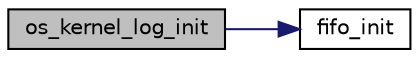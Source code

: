 digraph G
{
  edge [fontname="Helvetica",fontsize="10",labelfontname="Helvetica",labelfontsize="10"];
  node [fontname="Helvetica",fontsize="10",shape=record];
  rankdir="LR";
  Node1 [label="os_kernel_log_init",height=0.2,width=0.4,color="black", fillcolor="grey75", style="filled" fontcolor="black"];
  Node1 -> Node2 [color="midnightblue",fontsize="10",style="solid",fontname="Helvetica"];
  Node2 [label="fifo_init",height=0.2,width=0.4,color="black", fillcolor="white", style="filled",URL="$fifo_8c.html#a125e7099a807c9ec1e62227f84723248"];
}
